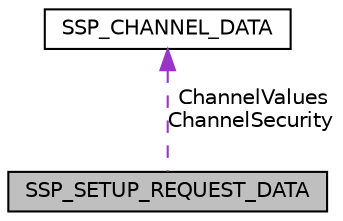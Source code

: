 digraph "SSP_SETUP_REQUEST_DATA"
{
  edge [fontname="Helvetica",fontsize="10",labelfontname="Helvetica",labelfontsize="10"];
  node [fontname="Helvetica",fontsize="10",shape=record];
  Node1 [label="SSP_SETUP_REQUEST_DATA",height=0.2,width=0.4,color="black", fillcolor="grey75", style="filled", fontcolor="black"];
  Node2 -> Node1 [dir="back",color="darkorchid3",fontsize="10",style="dashed",label=" ChannelValues\nChannelSecurity" ,fontname="Helvetica"];
  Node2 [label="SSP_CHANNEL_DATA",height=0.2,width=0.4,color="black", fillcolor="white", style="filled",URL="$structSSP__CHANNEL__DATA.html"];
}
